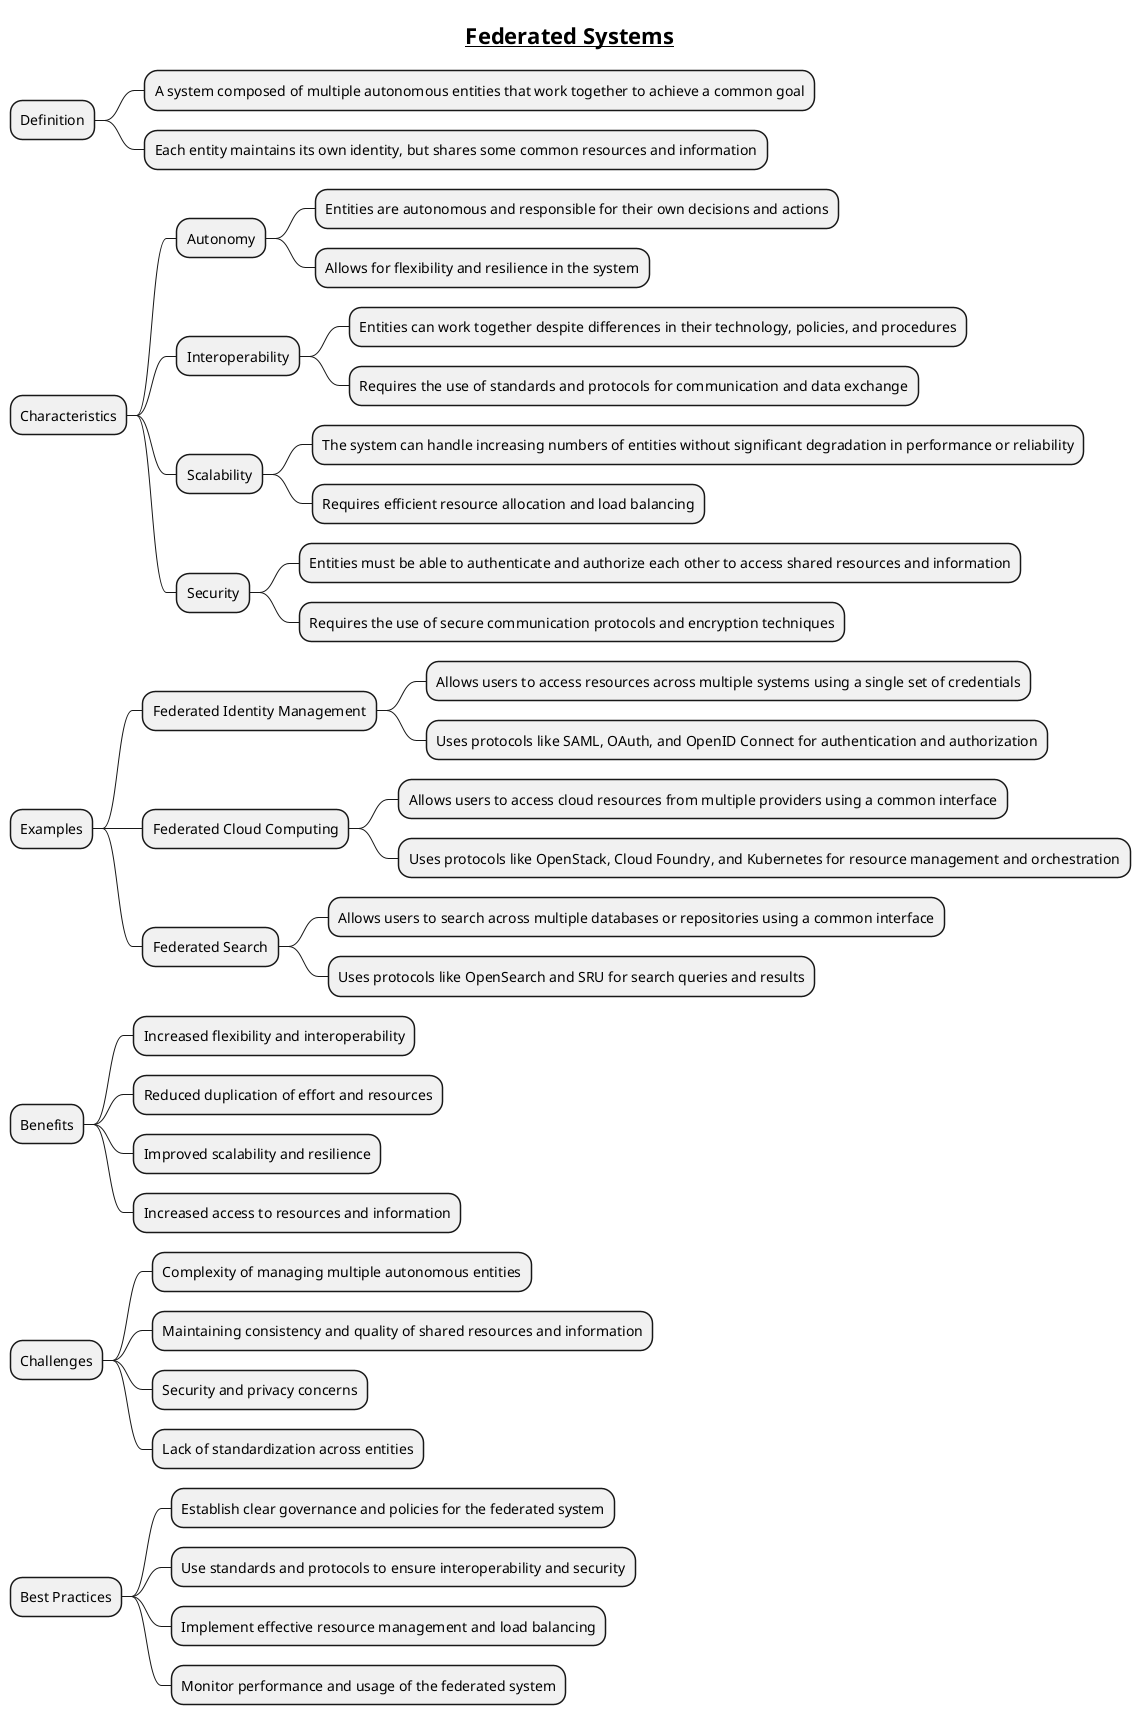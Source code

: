 
@startmindmap
title = __Federated Systems__

* Definition
** A system composed of multiple autonomous entities that work together to achieve a common goal
** Each entity maintains its own identity, but shares some common resources and information

* Characteristics
** Autonomy
*** Entities are autonomous and responsible for their own decisions and actions
*** Allows for flexibility and resilience in the system
** Interoperability
*** Entities can work together despite differences in their technology, policies, and procedures
*** Requires the use of standards and protocols for communication and data exchange
** Scalability
*** The system can handle increasing numbers of entities without significant degradation in performance or reliability
*** Requires efficient resource allocation and load balancing
** Security
*** Entities must be able to authenticate and authorize each other to access shared resources and information
*** Requires the use of secure communication protocols and encryption techniques

* Examples
** Federated Identity Management
*** Allows users to access resources across multiple systems using a single set of credentials
*** Uses protocols like SAML, OAuth, and OpenID Connect for authentication and authorization
** Federated Cloud Computing
*** Allows users to access cloud resources from multiple providers using a common interface
*** Uses protocols like OpenStack, Cloud Foundry, and Kubernetes for resource management and orchestration
** Federated Search
*** Allows users to search across multiple databases or repositories using a common interface
*** Uses protocols like OpenSearch and SRU for search queries and results

* Benefits
** Increased flexibility and interoperability
** Reduced duplication of effort and resources
** Improved scalability and resilience
** Increased access to resources and information

* Challenges
** Complexity of managing multiple autonomous entities
** Maintaining consistency and quality of shared resources and information
** Security and privacy concerns
** Lack of standardization across entities

* Best Practices
** Establish clear governance and policies for the federated system
** Use standards and protocols to ensure interoperability and security
** Implement effective resource management and load balancing
** Monitor performance and usage of the federated system
@endmindmap